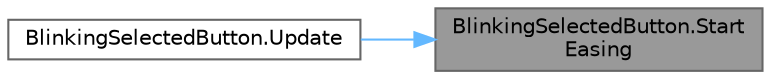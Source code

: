 digraph "BlinkingSelectedButton.StartEasing"
{
 // LATEX_PDF_SIZE
  bgcolor="transparent";
  edge [fontname=Helvetica,fontsize=10,labelfontname=Helvetica,labelfontsize=10];
  node [fontname=Helvetica,fontsize=10,shape=box,height=0.2,width=0.4];
  rankdir="RL";
  Node1 [id="Node000001",label="BlinkingSelectedButton.Start\lEasing",height=0.2,width=0.4,color="gray40", fillcolor="grey60", style="filled", fontcolor="black",tooltip=" "];
  Node1 -> Node2 [id="edge1_Node000001_Node000002",dir="back",color="steelblue1",style="solid",tooltip=" "];
  Node2 [id="Node000002",label="BlinkingSelectedButton.Update",height=0.2,width=0.4,color="grey40", fillcolor="white", style="filled",URL="$class_blinking_selected_button.html#a826cdf8a3eb20ccb047db67fd4cf91b7",tooltip=" "];
}
